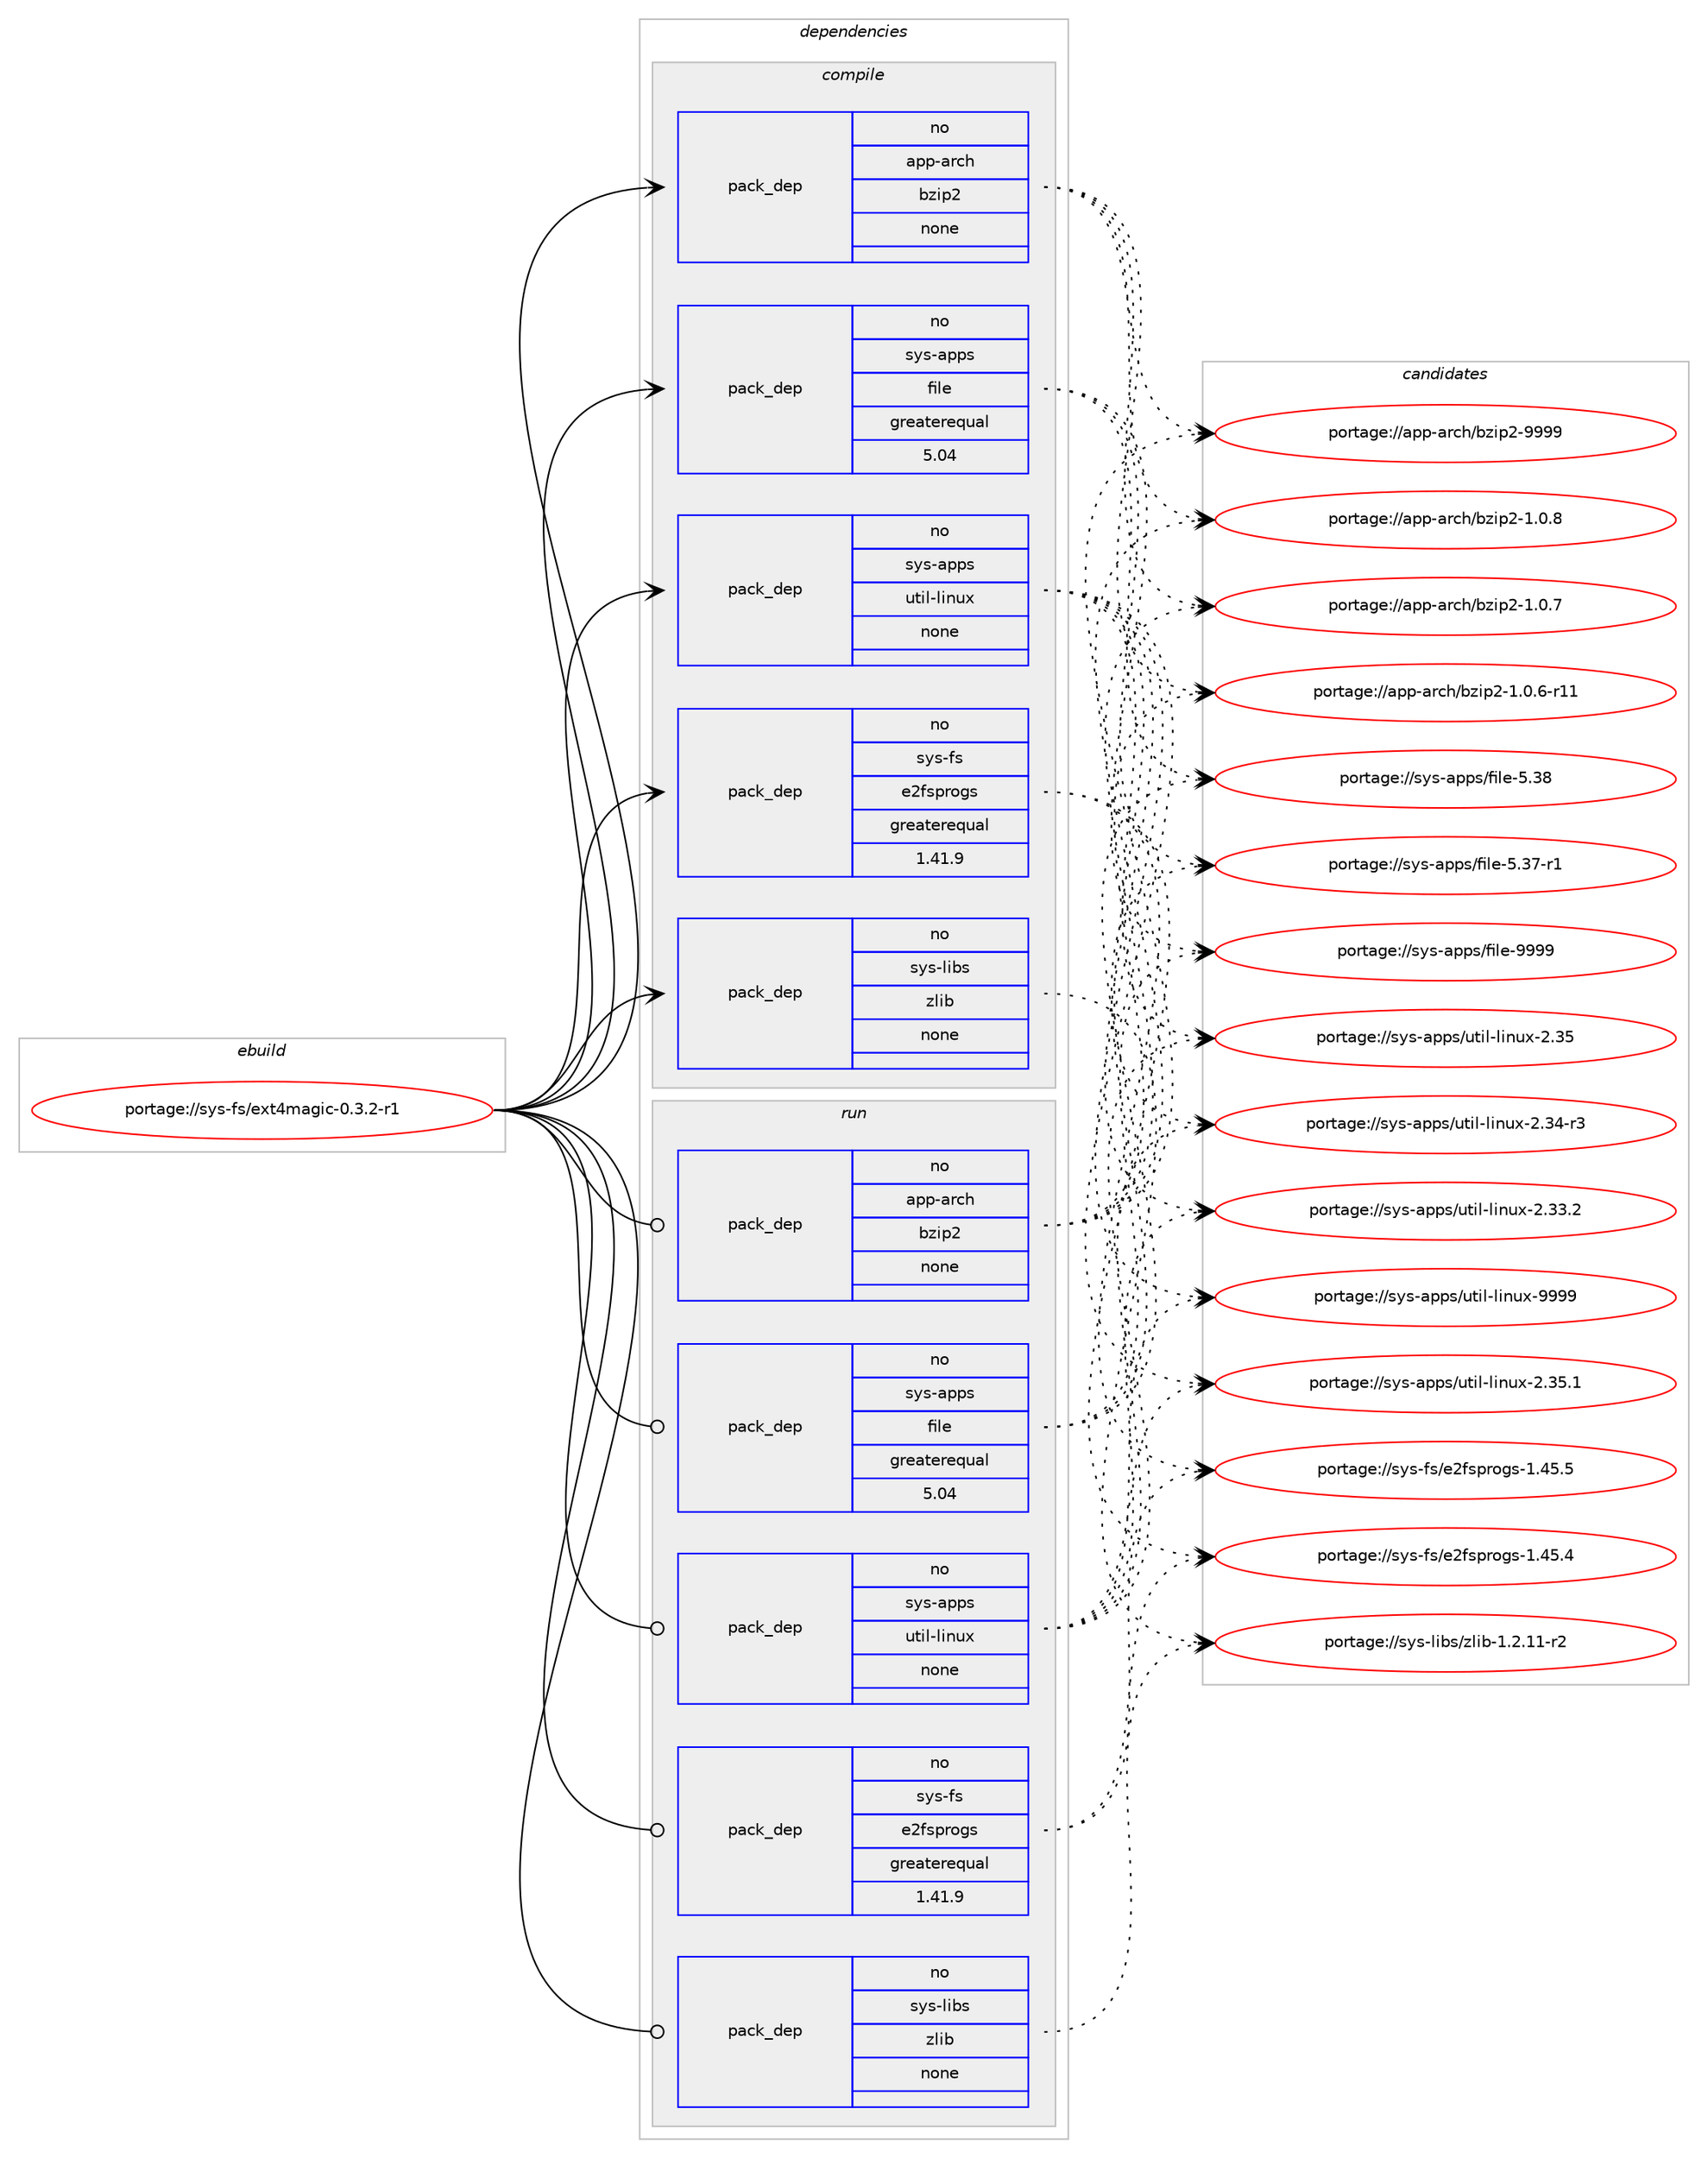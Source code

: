 digraph prolog {

# *************
# Graph options
# *************

newrank=true;
concentrate=true;
compound=true;
graph [rankdir=LR,fontname=Helvetica,fontsize=10,ranksep=1.5];#, ranksep=2.5, nodesep=0.2];
edge  [arrowhead=vee];
node  [fontname=Helvetica,fontsize=10];

# **********
# The ebuild
# **********

subgraph cluster_leftcol {
color=gray;
rank=same;
label=<<i>ebuild</i>>;
id [label="portage://sys-fs/ext4magic-0.3.2-r1", color=red, width=4, href="../sys-fs/ext4magic-0.3.2-r1.svg"];
}

# ****************
# The dependencies
# ****************

subgraph cluster_midcol {
color=gray;
label=<<i>dependencies</i>>;
subgraph cluster_compile {
fillcolor="#eeeeee";
style=filled;
label=<<i>compile</i>>;
subgraph pack9061 {
dependency11133 [label=<<TABLE BORDER="0" CELLBORDER="1" CELLSPACING="0" CELLPADDING="4" WIDTH="220"><TR><TD ROWSPAN="6" CELLPADDING="30">pack_dep</TD></TR><TR><TD WIDTH="110">no</TD></TR><TR><TD>app-arch</TD></TR><TR><TD>bzip2</TD></TR><TR><TD>none</TD></TR><TR><TD></TD></TR></TABLE>>, shape=none, color=blue];
}
id:e -> dependency11133:w [weight=20,style="solid",arrowhead="vee"];
subgraph pack9062 {
dependency11134 [label=<<TABLE BORDER="0" CELLBORDER="1" CELLSPACING="0" CELLPADDING="4" WIDTH="220"><TR><TD ROWSPAN="6" CELLPADDING="30">pack_dep</TD></TR><TR><TD WIDTH="110">no</TD></TR><TR><TD>sys-apps</TD></TR><TR><TD>file</TD></TR><TR><TD>greaterequal</TD></TR><TR><TD>5.04</TD></TR></TABLE>>, shape=none, color=blue];
}
id:e -> dependency11134:w [weight=20,style="solid",arrowhead="vee"];
subgraph pack9063 {
dependency11135 [label=<<TABLE BORDER="0" CELLBORDER="1" CELLSPACING="0" CELLPADDING="4" WIDTH="220"><TR><TD ROWSPAN="6" CELLPADDING="30">pack_dep</TD></TR><TR><TD WIDTH="110">no</TD></TR><TR><TD>sys-apps</TD></TR><TR><TD>util-linux</TD></TR><TR><TD>none</TD></TR><TR><TD></TD></TR></TABLE>>, shape=none, color=blue];
}
id:e -> dependency11135:w [weight=20,style="solid",arrowhead="vee"];
subgraph pack9064 {
dependency11136 [label=<<TABLE BORDER="0" CELLBORDER="1" CELLSPACING="0" CELLPADDING="4" WIDTH="220"><TR><TD ROWSPAN="6" CELLPADDING="30">pack_dep</TD></TR><TR><TD WIDTH="110">no</TD></TR><TR><TD>sys-fs</TD></TR><TR><TD>e2fsprogs</TD></TR><TR><TD>greaterequal</TD></TR><TR><TD>1.41.9</TD></TR></TABLE>>, shape=none, color=blue];
}
id:e -> dependency11136:w [weight=20,style="solid",arrowhead="vee"];
subgraph pack9065 {
dependency11137 [label=<<TABLE BORDER="0" CELLBORDER="1" CELLSPACING="0" CELLPADDING="4" WIDTH="220"><TR><TD ROWSPAN="6" CELLPADDING="30">pack_dep</TD></TR><TR><TD WIDTH="110">no</TD></TR><TR><TD>sys-libs</TD></TR><TR><TD>zlib</TD></TR><TR><TD>none</TD></TR><TR><TD></TD></TR></TABLE>>, shape=none, color=blue];
}
id:e -> dependency11137:w [weight=20,style="solid",arrowhead="vee"];
}
subgraph cluster_compileandrun {
fillcolor="#eeeeee";
style=filled;
label=<<i>compile and run</i>>;
}
subgraph cluster_run {
fillcolor="#eeeeee";
style=filled;
label=<<i>run</i>>;
subgraph pack9066 {
dependency11138 [label=<<TABLE BORDER="0" CELLBORDER="1" CELLSPACING="0" CELLPADDING="4" WIDTH="220"><TR><TD ROWSPAN="6" CELLPADDING="30">pack_dep</TD></TR><TR><TD WIDTH="110">no</TD></TR><TR><TD>app-arch</TD></TR><TR><TD>bzip2</TD></TR><TR><TD>none</TD></TR><TR><TD></TD></TR></TABLE>>, shape=none, color=blue];
}
id:e -> dependency11138:w [weight=20,style="solid",arrowhead="odot"];
subgraph pack9067 {
dependency11139 [label=<<TABLE BORDER="0" CELLBORDER="1" CELLSPACING="0" CELLPADDING="4" WIDTH="220"><TR><TD ROWSPAN="6" CELLPADDING="30">pack_dep</TD></TR><TR><TD WIDTH="110">no</TD></TR><TR><TD>sys-apps</TD></TR><TR><TD>file</TD></TR><TR><TD>greaterequal</TD></TR><TR><TD>5.04</TD></TR></TABLE>>, shape=none, color=blue];
}
id:e -> dependency11139:w [weight=20,style="solid",arrowhead="odot"];
subgraph pack9068 {
dependency11140 [label=<<TABLE BORDER="0" CELLBORDER="1" CELLSPACING="0" CELLPADDING="4" WIDTH="220"><TR><TD ROWSPAN="6" CELLPADDING="30">pack_dep</TD></TR><TR><TD WIDTH="110">no</TD></TR><TR><TD>sys-apps</TD></TR><TR><TD>util-linux</TD></TR><TR><TD>none</TD></TR><TR><TD></TD></TR></TABLE>>, shape=none, color=blue];
}
id:e -> dependency11140:w [weight=20,style="solid",arrowhead="odot"];
subgraph pack9069 {
dependency11141 [label=<<TABLE BORDER="0" CELLBORDER="1" CELLSPACING="0" CELLPADDING="4" WIDTH="220"><TR><TD ROWSPAN="6" CELLPADDING="30">pack_dep</TD></TR><TR><TD WIDTH="110">no</TD></TR><TR><TD>sys-fs</TD></TR><TR><TD>e2fsprogs</TD></TR><TR><TD>greaterequal</TD></TR><TR><TD>1.41.9</TD></TR></TABLE>>, shape=none, color=blue];
}
id:e -> dependency11141:w [weight=20,style="solid",arrowhead="odot"];
subgraph pack9070 {
dependency11142 [label=<<TABLE BORDER="0" CELLBORDER="1" CELLSPACING="0" CELLPADDING="4" WIDTH="220"><TR><TD ROWSPAN="6" CELLPADDING="30">pack_dep</TD></TR><TR><TD WIDTH="110">no</TD></TR><TR><TD>sys-libs</TD></TR><TR><TD>zlib</TD></TR><TR><TD>none</TD></TR><TR><TD></TD></TR></TABLE>>, shape=none, color=blue];
}
id:e -> dependency11142:w [weight=20,style="solid",arrowhead="odot"];
}
}

# **************
# The candidates
# **************

subgraph cluster_choices {
rank=same;
color=gray;
label=<<i>candidates</i>>;

subgraph choice9061 {
color=black;
nodesep=1;
choice971121124597114991044798122105112504557575757 [label="portage://app-arch/bzip2-9999", color=red, width=4,href="../app-arch/bzip2-9999.svg"];
choice97112112459711499104479812210511250454946484656 [label="portage://app-arch/bzip2-1.0.8", color=red, width=4,href="../app-arch/bzip2-1.0.8.svg"];
choice97112112459711499104479812210511250454946484655 [label="portage://app-arch/bzip2-1.0.7", color=red, width=4,href="../app-arch/bzip2-1.0.7.svg"];
choice97112112459711499104479812210511250454946484654451144949 [label="portage://app-arch/bzip2-1.0.6-r11", color=red, width=4,href="../app-arch/bzip2-1.0.6-r11.svg"];
dependency11133:e -> choice971121124597114991044798122105112504557575757:w [style=dotted,weight="100"];
dependency11133:e -> choice97112112459711499104479812210511250454946484656:w [style=dotted,weight="100"];
dependency11133:e -> choice97112112459711499104479812210511250454946484655:w [style=dotted,weight="100"];
dependency11133:e -> choice97112112459711499104479812210511250454946484654451144949:w [style=dotted,weight="100"];
}
subgraph choice9062 {
color=black;
nodesep=1;
choice1151211154597112112115471021051081014557575757 [label="portage://sys-apps/file-9999", color=red, width=4,href="../sys-apps/file-9999.svg"];
choice1151211154597112112115471021051081014553465156 [label="portage://sys-apps/file-5.38", color=red, width=4,href="../sys-apps/file-5.38.svg"];
choice11512111545971121121154710210510810145534651554511449 [label="portage://sys-apps/file-5.37-r1", color=red, width=4,href="../sys-apps/file-5.37-r1.svg"];
dependency11134:e -> choice1151211154597112112115471021051081014557575757:w [style=dotted,weight="100"];
dependency11134:e -> choice1151211154597112112115471021051081014553465156:w [style=dotted,weight="100"];
dependency11134:e -> choice11512111545971121121154710210510810145534651554511449:w [style=dotted,weight="100"];
}
subgraph choice9063 {
color=black;
nodesep=1;
choice115121115459711211211547117116105108451081051101171204557575757 [label="portage://sys-apps/util-linux-9999", color=red, width=4,href="../sys-apps/util-linux-9999.svg"];
choice1151211154597112112115471171161051084510810511011712045504651534649 [label="portage://sys-apps/util-linux-2.35.1", color=red, width=4,href="../sys-apps/util-linux-2.35.1.svg"];
choice115121115459711211211547117116105108451081051101171204550465153 [label="portage://sys-apps/util-linux-2.35", color=red, width=4,href="../sys-apps/util-linux-2.35.svg"];
choice1151211154597112112115471171161051084510810511011712045504651524511451 [label="portage://sys-apps/util-linux-2.34-r3", color=red, width=4,href="../sys-apps/util-linux-2.34-r3.svg"];
choice1151211154597112112115471171161051084510810511011712045504651514650 [label="portage://sys-apps/util-linux-2.33.2", color=red, width=4,href="../sys-apps/util-linux-2.33.2.svg"];
dependency11135:e -> choice115121115459711211211547117116105108451081051101171204557575757:w [style=dotted,weight="100"];
dependency11135:e -> choice1151211154597112112115471171161051084510810511011712045504651534649:w [style=dotted,weight="100"];
dependency11135:e -> choice115121115459711211211547117116105108451081051101171204550465153:w [style=dotted,weight="100"];
dependency11135:e -> choice1151211154597112112115471171161051084510810511011712045504651524511451:w [style=dotted,weight="100"];
dependency11135:e -> choice1151211154597112112115471171161051084510810511011712045504651514650:w [style=dotted,weight="100"];
}
subgraph choice9064 {
color=black;
nodesep=1;
choice11512111545102115471015010211511211411110311545494652534653 [label="portage://sys-fs/e2fsprogs-1.45.5", color=red, width=4,href="../sys-fs/e2fsprogs-1.45.5.svg"];
choice11512111545102115471015010211511211411110311545494652534652 [label="portage://sys-fs/e2fsprogs-1.45.4", color=red, width=4,href="../sys-fs/e2fsprogs-1.45.4.svg"];
dependency11136:e -> choice11512111545102115471015010211511211411110311545494652534653:w [style=dotted,weight="100"];
dependency11136:e -> choice11512111545102115471015010211511211411110311545494652534652:w [style=dotted,weight="100"];
}
subgraph choice9065 {
color=black;
nodesep=1;
choice11512111545108105981154712210810598454946504649494511450 [label="portage://sys-libs/zlib-1.2.11-r2", color=red, width=4,href="../sys-libs/zlib-1.2.11-r2.svg"];
dependency11137:e -> choice11512111545108105981154712210810598454946504649494511450:w [style=dotted,weight="100"];
}
subgraph choice9066 {
color=black;
nodesep=1;
choice971121124597114991044798122105112504557575757 [label="portage://app-arch/bzip2-9999", color=red, width=4,href="../app-arch/bzip2-9999.svg"];
choice97112112459711499104479812210511250454946484656 [label="portage://app-arch/bzip2-1.0.8", color=red, width=4,href="../app-arch/bzip2-1.0.8.svg"];
choice97112112459711499104479812210511250454946484655 [label="portage://app-arch/bzip2-1.0.7", color=red, width=4,href="../app-arch/bzip2-1.0.7.svg"];
choice97112112459711499104479812210511250454946484654451144949 [label="portage://app-arch/bzip2-1.0.6-r11", color=red, width=4,href="../app-arch/bzip2-1.0.6-r11.svg"];
dependency11138:e -> choice971121124597114991044798122105112504557575757:w [style=dotted,weight="100"];
dependency11138:e -> choice97112112459711499104479812210511250454946484656:w [style=dotted,weight="100"];
dependency11138:e -> choice97112112459711499104479812210511250454946484655:w [style=dotted,weight="100"];
dependency11138:e -> choice97112112459711499104479812210511250454946484654451144949:w [style=dotted,weight="100"];
}
subgraph choice9067 {
color=black;
nodesep=1;
choice1151211154597112112115471021051081014557575757 [label="portage://sys-apps/file-9999", color=red, width=4,href="../sys-apps/file-9999.svg"];
choice1151211154597112112115471021051081014553465156 [label="portage://sys-apps/file-5.38", color=red, width=4,href="../sys-apps/file-5.38.svg"];
choice11512111545971121121154710210510810145534651554511449 [label="portage://sys-apps/file-5.37-r1", color=red, width=4,href="../sys-apps/file-5.37-r1.svg"];
dependency11139:e -> choice1151211154597112112115471021051081014557575757:w [style=dotted,weight="100"];
dependency11139:e -> choice1151211154597112112115471021051081014553465156:w [style=dotted,weight="100"];
dependency11139:e -> choice11512111545971121121154710210510810145534651554511449:w [style=dotted,weight="100"];
}
subgraph choice9068 {
color=black;
nodesep=1;
choice115121115459711211211547117116105108451081051101171204557575757 [label="portage://sys-apps/util-linux-9999", color=red, width=4,href="../sys-apps/util-linux-9999.svg"];
choice1151211154597112112115471171161051084510810511011712045504651534649 [label="portage://sys-apps/util-linux-2.35.1", color=red, width=4,href="../sys-apps/util-linux-2.35.1.svg"];
choice115121115459711211211547117116105108451081051101171204550465153 [label="portage://sys-apps/util-linux-2.35", color=red, width=4,href="../sys-apps/util-linux-2.35.svg"];
choice1151211154597112112115471171161051084510810511011712045504651524511451 [label="portage://sys-apps/util-linux-2.34-r3", color=red, width=4,href="../sys-apps/util-linux-2.34-r3.svg"];
choice1151211154597112112115471171161051084510810511011712045504651514650 [label="portage://sys-apps/util-linux-2.33.2", color=red, width=4,href="../sys-apps/util-linux-2.33.2.svg"];
dependency11140:e -> choice115121115459711211211547117116105108451081051101171204557575757:w [style=dotted,weight="100"];
dependency11140:e -> choice1151211154597112112115471171161051084510810511011712045504651534649:w [style=dotted,weight="100"];
dependency11140:e -> choice115121115459711211211547117116105108451081051101171204550465153:w [style=dotted,weight="100"];
dependency11140:e -> choice1151211154597112112115471171161051084510810511011712045504651524511451:w [style=dotted,weight="100"];
dependency11140:e -> choice1151211154597112112115471171161051084510810511011712045504651514650:w [style=dotted,weight="100"];
}
subgraph choice9069 {
color=black;
nodesep=1;
choice11512111545102115471015010211511211411110311545494652534653 [label="portage://sys-fs/e2fsprogs-1.45.5", color=red, width=4,href="../sys-fs/e2fsprogs-1.45.5.svg"];
choice11512111545102115471015010211511211411110311545494652534652 [label="portage://sys-fs/e2fsprogs-1.45.4", color=red, width=4,href="../sys-fs/e2fsprogs-1.45.4.svg"];
dependency11141:e -> choice11512111545102115471015010211511211411110311545494652534653:w [style=dotted,weight="100"];
dependency11141:e -> choice11512111545102115471015010211511211411110311545494652534652:w [style=dotted,weight="100"];
}
subgraph choice9070 {
color=black;
nodesep=1;
choice11512111545108105981154712210810598454946504649494511450 [label="portage://sys-libs/zlib-1.2.11-r2", color=red, width=4,href="../sys-libs/zlib-1.2.11-r2.svg"];
dependency11142:e -> choice11512111545108105981154712210810598454946504649494511450:w [style=dotted,weight="100"];
}
}

}
